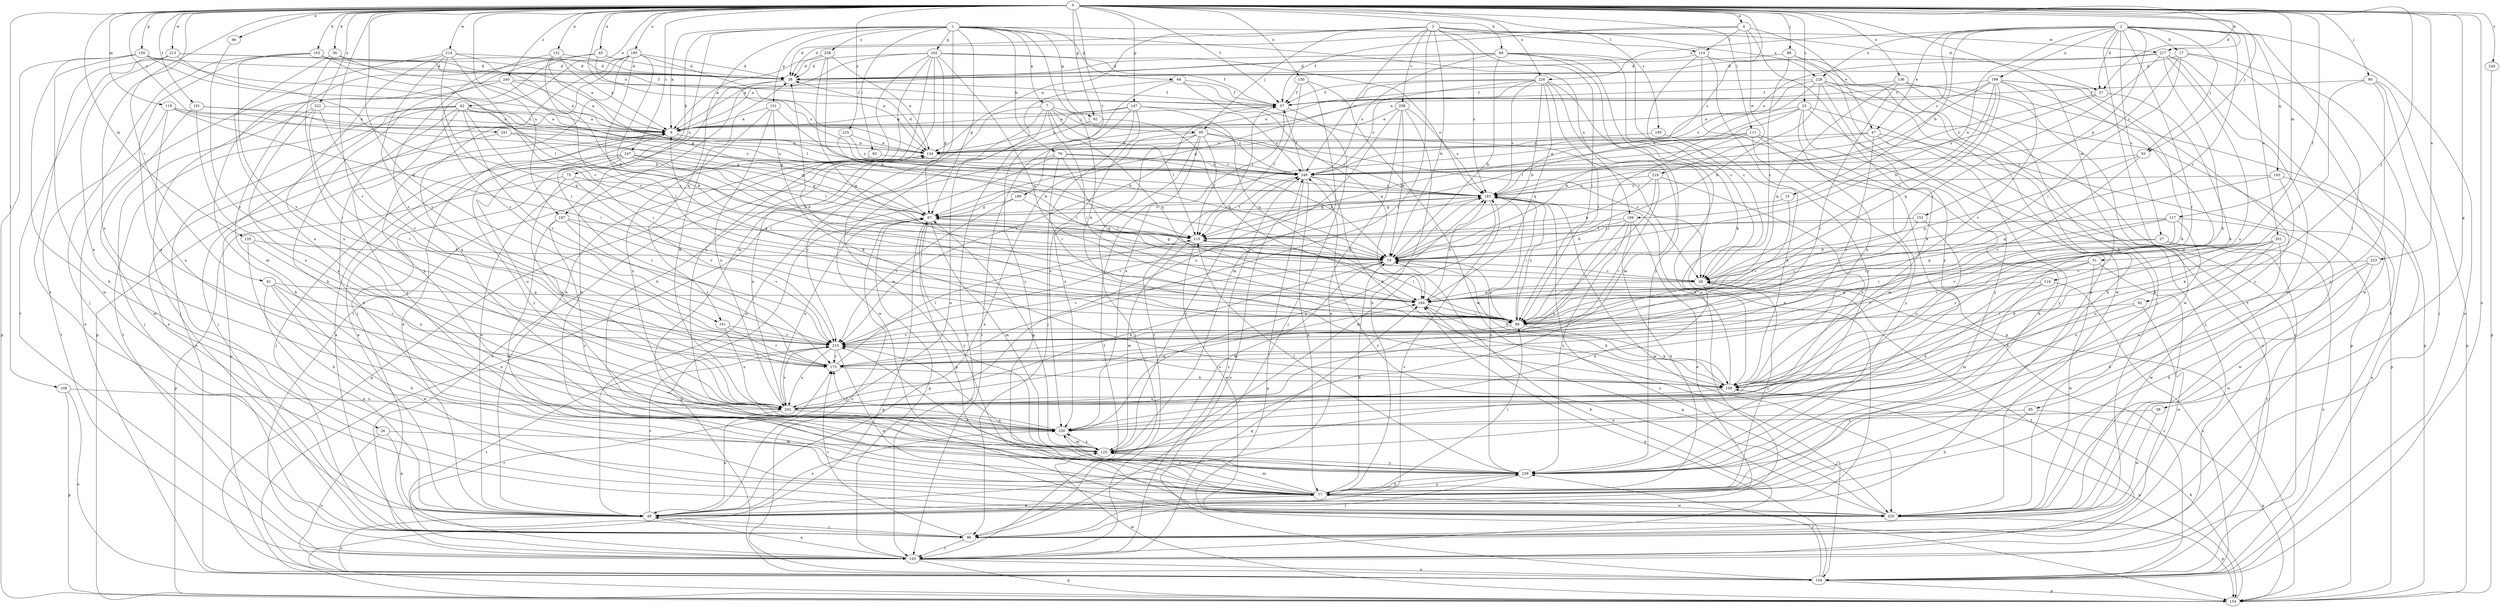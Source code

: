 strict digraph  {
0;
1;
2;
3;
4;
7;
9;
15;
17;
19;
23;
26;
27;
28;
36;
37;
38;
42;
45;
46;
47;
48;
51;
57;
58;
62;
64;
67;
69;
75;
76;
77;
81;
83;
85;
86;
88;
90;
92;
93;
95;
96;
103;
106;
108;
111;
114;
115;
116;
117;
119;
120;
125;
130;
131;
134;
136;
144;
147;
150;
151;
152;
154;
161;
162;
163;
164;
173;
183;
185;
186;
191;
193;
195;
197;
198;
199;
201;
202;
208;
210;
213;
214;
217;
219;
220;
222;
223;
225;
226;
228;
230;
238;
239;
240;
241;
244;
247;
249;
0 -> 4  [label=a];
0 -> 23  [label=c];
0 -> 26  [label=c];
0 -> 36  [label=d];
0 -> 37  [label=d];
0 -> 42  [label=e];
0 -> 45  [label=e];
0 -> 46  [label=e];
0 -> 51  [label=f];
0 -> 57  [label=f];
0 -> 58  [label=g];
0 -> 62  [label=g];
0 -> 69  [label=h];
0 -> 81  [label=i];
0 -> 88  [label=j];
0 -> 90  [label=j];
0 -> 92  [label=j];
0 -> 93  [label=j];
0 -> 103  [label=k];
0 -> 108  [label=l];
0 -> 111  [label=l];
0 -> 116  [label=m];
0 -> 117  [label=m];
0 -> 119  [label=m];
0 -> 120  [label=m];
0 -> 130  [label=n];
0 -> 131  [label=n];
0 -> 134  [label=n];
0 -> 136  [label=o];
0 -> 144  [label=o];
0 -> 147  [label=p];
0 -> 150  [label=p];
0 -> 161  [label=q];
0 -> 173  [label=r];
0 -> 183  [label=s];
0 -> 185  [label=t];
0 -> 186  [label=t];
0 -> 191  [label=t];
0 -> 195  [label=u];
0 -> 197  [label=u];
0 -> 213  [label=w];
0 -> 214  [label=w];
0 -> 217  [label=w];
0 -> 222  [label=x];
0 -> 223  [label=x];
0 -> 225  [label=x];
0 -> 226  [label=x];
0 -> 240  [label=z];
0 -> 241  [label=z];
0 -> 244  [label=z];
0 -> 247  [label=z];
1 -> 7  [label=a];
1 -> 9  [label=a];
1 -> 37  [label=d];
1 -> 62  [label=g];
1 -> 64  [label=g];
1 -> 67  [label=g];
1 -> 75  [label=h];
1 -> 76  [label=h];
1 -> 83  [label=i];
1 -> 106  [label=k];
1 -> 125  [label=m];
1 -> 151  [label=p];
1 -> 161  [label=q];
1 -> 162  [label=q];
1 -> 197  [label=u];
1 -> 198  [label=u];
1 -> 238  [label=y];
2 -> 15  [label=b];
2 -> 17  [label=b];
2 -> 27  [label=c];
2 -> 28  [label=c];
2 -> 37  [label=d];
2 -> 47  [label=e];
2 -> 85  [label=i];
2 -> 93  [label=j];
2 -> 144  [label=o];
2 -> 152  [label=p];
2 -> 163  [label=q];
2 -> 173  [label=r];
2 -> 193  [label=t];
2 -> 198  [label=u];
2 -> 199  [label=u];
2 -> 201  [label=u];
2 -> 226  [label=x];
2 -> 228  [label=x];
2 -> 249  [label=z];
3 -> 19  [label=b];
3 -> 38  [label=d];
3 -> 86  [label=i];
3 -> 95  [label=j];
3 -> 114  [label=l];
3 -> 134  [label=n];
3 -> 173  [label=r];
3 -> 183  [label=s];
3 -> 208  [label=v];
3 -> 217  [label=w];
3 -> 228  [label=x];
3 -> 249  [label=z];
4 -> 38  [label=d];
4 -> 47  [label=e];
4 -> 57  [label=f];
4 -> 114  [label=l];
4 -> 219  [label=w];
4 -> 239  [label=y];
7 -> 48  [label=e];
7 -> 86  [label=i];
7 -> 95  [label=j];
7 -> 115  [label=l];
7 -> 125  [label=m];
7 -> 164  [label=q];
7 -> 220  [label=w];
7 -> 249  [label=z];
9 -> 134  [label=n];
9 -> 144  [label=o];
9 -> 239  [label=y];
15 -> 67  [label=g];
15 -> 210  [label=v];
17 -> 38  [label=d];
17 -> 86  [label=i];
17 -> 193  [label=t];
17 -> 220  [label=w];
17 -> 249  [label=z];
19 -> 28  [label=c];
19 -> 67  [label=g];
19 -> 86  [label=i];
19 -> 125  [label=m];
19 -> 183  [label=s];
19 -> 210  [label=v];
23 -> 9  [label=a];
23 -> 19  [label=b];
23 -> 96  [label=j];
23 -> 106  [label=k];
23 -> 115  [label=l];
23 -> 144  [label=o];
23 -> 239  [label=y];
26 -> 48  [label=e];
26 -> 125  [label=m];
26 -> 144  [label=o];
27 -> 19  [label=b];
27 -> 144  [label=o];
27 -> 173  [label=r];
27 -> 193  [label=t];
28 -> 164  [label=q];
28 -> 193  [label=t];
28 -> 230  [label=x];
36 -> 38  [label=d];
36 -> 115  [label=l];
36 -> 173  [label=r];
36 -> 202  [label=u];
37 -> 106  [label=k];
37 -> 183  [label=s];
37 -> 249  [label=z];
38 -> 57  [label=f];
38 -> 77  [label=h];
38 -> 96  [label=j];
42 -> 9  [label=a];
42 -> 19  [label=b];
42 -> 67  [label=g];
42 -> 77  [label=h];
42 -> 86  [label=i];
42 -> 96  [label=j];
42 -> 144  [label=o];
42 -> 193  [label=t];
42 -> 210  [label=v];
42 -> 239  [label=y];
45 -> 38  [label=d];
45 -> 125  [label=m];
45 -> 210  [label=v];
45 -> 249  [label=z];
46 -> 173  [label=r];
47 -> 134  [label=n];
47 -> 154  [label=p];
47 -> 173  [label=r];
47 -> 239  [label=y];
47 -> 249  [label=z];
48 -> 9  [label=a];
48 -> 96  [label=j];
48 -> 144  [label=o];
48 -> 210  [label=v];
48 -> 230  [label=x];
51 -> 28  [label=c];
51 -> 86  [label=i];
51 -> 96  [label=j];
51 -> 210  [label=v];
51 -> 220  [label=w];
57 -> 9  [label=a];
57 -> 96  [label=j];
57 -> 210  [label=v];
57 -> 230  [label=x];
58 -> 220  [label=w];
58 -> 230  [label=x];
62 -> 164  [label=q];
62 -> 193  [label=t];
64 -> 28  [label=c];
64 -> 48  [label=e];
64 -> 57  [label=f];
64 -> 164  [label=q];
64 -> 239  [label=y];
67 -> 115  [label=l];
67 -> 125  [label=m];
67 -> 144  [label=o];
67 -> 154  [label=p];
67 -> 183  [label=s];
67 -> 202  [label=u];
67 -> 239  [label=y];
69 -> 9  [label=a];
69 -> 19  [label=b];
69 -> 28  [label=c];
69 -> 38  [label=d];
69 -> 48  [label=e];
69 -> 106  [label=k];
69 -> 239  [label=y];
69 -> 249  [label=z];
75 -> 154  [label=p];
75 -> 183  [label=s];
75 -> 202  [label=u];
75 -> 210  [label=v];
76 -> 19  [label=b];
76 -> 86  [label=i];
76 -> 144  [label=o];
76 -> 164  [label=q];
76 -> 210  [label=v];
76 -> 249  [label=z];
77 -> 19  [label=b];
77 -> 28  [label=c];
77 -> 48  [label=e];
77 -> 86  [label=i];
77 -> 125  [label=m];
77 -> 210  [label=v];
77 -> 220  [label=w];
77 -> 230  [label=x];
77 -> 239  [label=y];
81 -> 48  [label=e];
81 -> 77  [label=h];
81 -> 164  [label=q];
81 -> 210  [label=v];
81 -> 220  [label=w];
83 -> 48  [label=e];
83 -> 249  [label=z];
85 -> 77  [label=h];
85 -> 154  [label=p];
85 -> 230  [label=x];
86 -> 9  [label=a];
86 -> 38  [label=d];
86 -> 106  [label=k];
86 -> 115  [label=l];
86 -> 183  [label=s];
86 -> 210  [label=v];
88 -> 28  [label=c];
88 -> 38  [label=d];
88 -> 48  [label=e];
88 -> 96  [label=j];
90 -> 57  [label=f];
90 -> 86  [label=i];
90 -> 96  [label=j];
90 -> 154  [label=p];
90 -> 239  [label=y];
92 -> 86  [label=i];
92 -> 106  [label=k];
92 -> 220  [label=w];
93 -> 164  [label=q];
93 -> 210  [label=v];
93 -> 249  [label=z];
95 -> 28  [label=c];
95 -> 48  [label=e];
95 -> 96  [label=j];
95 -> 115  [label=l];
95 -> 134  [label=n];
95 -> 183  [label=s];
95 -> 193  [label=t];
95 -> 230  [label=x];
96 -> 9  [label=a];
96 -> 173  [label=r];
96 -> 183  [label=s];
96 -> 193  [label=t];
103 -> 38  [label=d];
103 -> 96  [label=j];
103 -> 115  [label=l];
103 -> 134  [label=n];
103 -> 210  [label=v];
103 -> 230  [label=x];
106 -> 19  [label=b];
106 -> 154  [label=p];
106 -> 183  [label=s];
106 -> 202  [label=u];
106 -> 210  [label=v];
108 -> 144  [label=o];
108 -> 154  [label=p];
108 -> 202  [label=u];
111 -> 77  [label=h];
111 -> 86  [label=i];
111 -> 115  [label=l];
111 -> 125  [label=m];
111 -> 134  [label=n];
111 -> 239  [label=y];
114 -> 28  [label=c];
114 -> 38  [label=d];
114 -> 154  [label=p];
114 -> 220  [label=w];
114 -> 239  [label=y];
115 -> 19  [label=b];
115 -> 125  [label=m];
115 -> 220  [label=w];
116 -> 125  [label=m];
116 -> 144  [label=o];
116 -> 164  [label=q];
116 -> 230  [label=x];
117 -> 86  [label=i];
117 -> 115  [label=l];
117 -> 164  [label=q];
117 -> 202  [label=u];
117 -> 210  [label=v];
117 -> 220  [label=w];
119 -> 9  [label=a];
119 -> 86  [label=i];
119 -> 183  [label=s];
119 -> 193  [label=t];
119 -> 202  [label=u];
120 -> 19  [label=b];
120 -> 77  [label=h];
120 -> 202  [label=u];
125 -> 67  [label=g];
125 -> 210  [label=v];
125 -> 230  [label=x];
125 -> 239  [label=y];
125 -> 249  [label=z];
130 -> 57  [label=f];
130 -> 115  [label=l];
130 -> 125  [label=m];
130 -> 220  [label=w];
131 -> 9  [label=a];
131 -> 19  [label=b];
131 -> 38  [label=d];
131 -> 67  [label=g];
131 -> 210  [label=v];
134 -> 38  [label=d];
134 -> 154  [label=p];
134 -> 249  [label=z];
136 -> 57  [label=f];
136 -> 77  [label=h];
136 -> 154  [label=p];
136 -> 164  [label=q];
136 -> 173  [label=r];
136 -> 220  [label=w];
144 -> 28  [label=c];
144 -> 67  [label=g];
144 -> 154  [label=p];
144 -> 164  [label=q];
144 -> 239  [label=y];
144 -> 249  [label=z];
147 -> 9  [label=a];
147 -> 96  [label=j];
147 -> 134  [label=n];
147 -> 164  [label=q];
147 -> 193  [label=t];
147 -> 230  [label=x];
147 -> 249  [label=z];
150 -> 9  [label=a];
150 -> 38  [label=d];
150 -> 77  [label=h];
150 -> 154  [label=p];
150 -> 220  [label=w];
150 -> 249  [label=z];
151 -> 9  [label=a];
151 -> 19  [label=b];
151 -> 106  [label=k];
151 -> 202  [label=u];
151 -> 230  [label=x];
152 -> 86  [label=i];
152 -> 115  [label=l];
152 -> 202  [label=u];
154 -> 106  [label=k];
154 -> 125  [label=m];
161 -> 173  [label=r];
161 -> 202  [label=u];
161 -> 210  [label=v];
162 -> 9  [label=a];
162 -> 38  [label=d];
162 -> 48  [label=e];
162 -> 57  [label=f];
162 -> 67  [label=g];
162 -> 77  [label=h];
162 -> 164  [label=q];
162 -> 183  [label=s];
162 -> 193  [label=t];
162 -> 230  [label=x];
163 -> 106  [label=k];
163 -> 144  [label=o];
163 -> 164  [label=q];
163 -> 183  [label=s];
164 -> 86  [label=i];
164 -> 106  [label=k];
164 -> 183  [label=s];
173 -> 106  [label=k];
173 -> 115  [label=l];
183 -> 67  [label=g];
183 -> 86  [label=i];
183 -> 125  [label=m];
183 -> 144  [label=o];
183 -> 210  [label=v];
183 -> 220  [label=w];
185 -> 106  [label=k];
185 -> 134  [label=n];
186 -> 67  [label=g];
186 -> 115  [label=l];
186 -> 210  [label=v];
191 -> 9  [label=a];
191 -> 183  [label=s];
191 -> 202  [label=u];
191 -> 220  [label=w];
193 -> 19  [label=b];
193 -> 48  [label=e];
193 -> 57  [label=f];
193 -> 67  [label=g];
193 -> 134  [label=n];
193 -> 144  [label=o];
193 -> 154  [label=p];
193 -> 164  [label=q];
193 -> 173  [label=r];
193 -> 249  [label=z];
195 -> 19  [label=b];
195 -> 38  [label=d];
195 -> 77  [label=h];
195 -> 86  [label=i];
195 -> 134  [label=n];
195 -> 154  [label=p];
195 -> 230  [label=x];
195 -> 239  [label=y];
197 -> 77  [label=h];
197 -> 115  [label=l];
197 -> 173  [label=r];
197 -> 210  [label=v];
197 -> 239  [label=y];
198 -> 19  [label=b];
198 -> 48  [label=e];
198 -> 77  [label=h];
198 -> 115  [label=l];
198 -> 202  [label=u];
198 -> 239  [label=y];
199 -> 9  [label=a];
199 -> 19  [label=b];
199 -> 28  [label=c];
199 -> 57  [label=f];
199 -> 106  [label=k];
199 -> 164  [label=q];
199 -> 183  [label=s];
199 -> 202  [label=u];
199 -> 210  [label=v];
199 -> 239  [label=y];
201 -> 19  [label=b];
201 -> 77  [label=h];
201 -> 86  [label=i];
201 -> 106  [label=k];
201 -> 220  [label=w];
201 -> 230  [label=x];
202 -> 19  [label=b];
202 -> 38  [label=d];
202 -> 48  [label=e];
202 -> 134  [label=n];
202 -> 164  [label=q];
202 -> 210  [label=v];
202 -> 230  [label=x];
208 -> 9  [label=a];
208 -> 19  [label=b];
208 -> 48  [label=e];
208 -> 77  [label=h];
208 -> 183  [label=s];
208 -> 202  [label=u];
210 -> 173  [label=r];
210 -> 193  [label=t];
210 -> 202  [label=u];
210 -> 220  [label=w];
213 -> 38  [label=d];
213 -> 48  [label=e];
213 -> 57  [label=f];
213 -> 164  [label=q];
213 -> 193  [label=t];
213 -> 230  [label=x];
214 -> 9  [label=a];
214 -> 28  [label=c];
214 -> 38  [label=d];
214 -> 86  [label=i];
214 -> 144  [label=o];
214 -> 202  [label=u];
214 -> 210  [label=v];
217 -> 38  [label=d];
217 -> 86  [label=i];
217 -> 96  [label=j];
217 -> 106  [label=k];
217 -> 134  [label=n];
217 -> 202  [label=u];
217 -> 220  [label=w];
219 -> 19  [label=b];
219 -> 86  [label=i];
219 -> 173  [label=r];
219 -> 183  [label=s];
219 -> 202  [label=u];
220 -> 67  [label=g];
220 -> 154  [label=p];
220 -> 164  [label=q];
220 -> 249  [label=z];
222 -> 9  [label=a];
222 -> 96  [label=j];
222 -> 173  [label=r];
222 -> 210  [label=v];
222 -> 230  [label=x];
223 -> 28  [label=c];
223 -> 77  [label=h];
223 -> 202  [label=u];
223 -> 220  [label=w];
225 -> 19  [label=b];
225 -> 134  [label=n];
225 -> 249  [label=z];
226 -> 19  [label=b];
226 -> 48  [label=e];
226 -> 57  [label=f];
226 -> 67  [label=g];
226 -> 86  [label=i];
226 -> 125  [label=m];
226 -> 134  [label=n];
226 -> 164  [label=q];
226 -> 183  [label=s];
226 -> 249  [label=z];
228 -> 19  [label=b];
228 -> 57  [label=f];
228 -> 67  [label=g];
228 -> 77  [label=h];
228 -> 106  [label=k];
228 -> 144  [label=o];
228 -> 154  [label=p];
228 -> 249  [label=z];
230 -> 125  [label=m];
230 -> 173  [label=r];
230 -> 183  [label=s];
238 -> 9  [label=a];
238 -> 19  [label=b];
238 -> 38  [label=d];
238 -> 134  [label=n];
238 -> 164  [label=q];
239 -> 77  [label=h];
239 -> 96  [label=j];
239 -> 115  [label=l];
239 -> 183  [label=s];
240 -> 9  [label=a];
240 -> 28  [label=c];
240 -> 57  [label=f];
240 -> 77  [label=h];
240 -> 96  [label=j];
241 -> 48  [label=e];
241 -> 67  [label=g];
241 -> 134  [label=n];
244 -> 154  [label=p];
247 -> 19  [label=b];
247 -> 48  [label=e];
247 -> 67  [label=g];
247 -> 96  [label=j];
247 -> 115  [label=l];
247 -> 173  [label=r];
247 -> 202  [label=u];
247 -> 249  [label=z];
249 -> 57  [label=f];
249 -> 77  [label=h];
249 -> 106  [label=k];
249 -> 115  [label=l];
249 -> 154  [label=p];
249 -> 183  [label=s];
}
